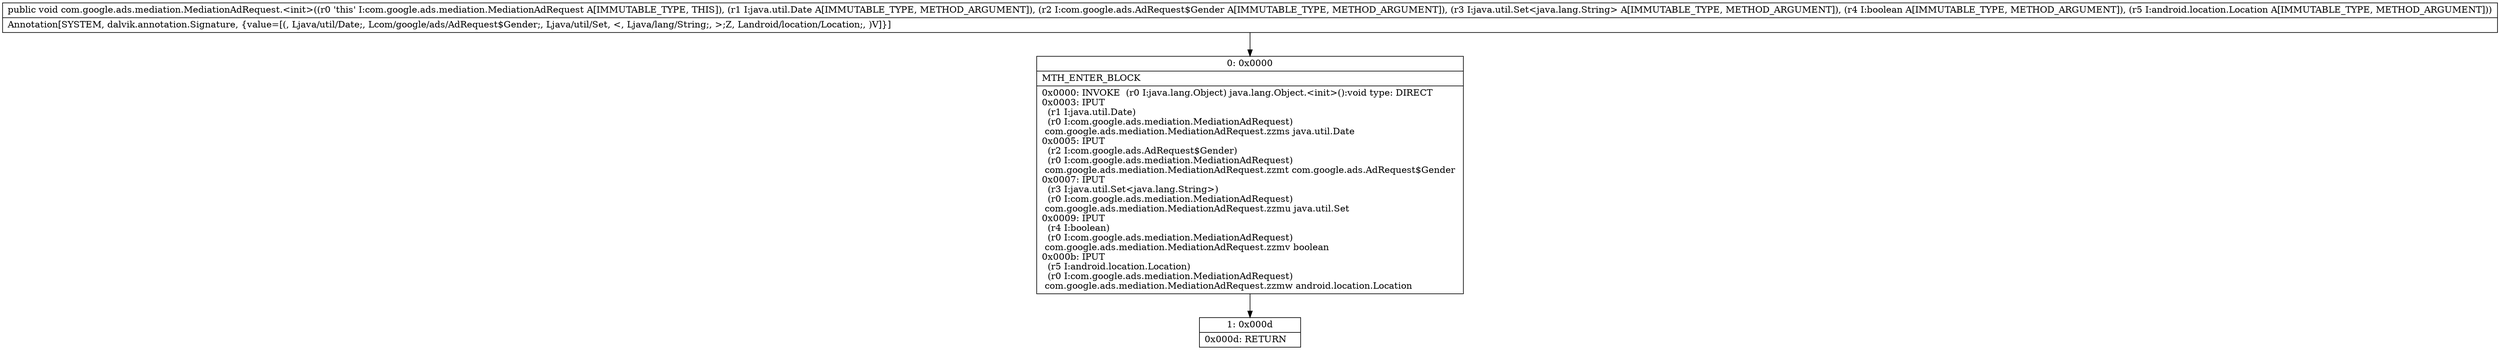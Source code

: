 digraph "CFG forcom.google.ads.mediation.MediationAdRequest.\<init\>(Ljava\/util\/Date;Lcom\/google\/ads\/AdRequest$Gender;Ljava\/util\/Set;ZLandroid\/location\/Location;)V" {
Node_0 [shape=record,label="{0\:\ 0x0000|MTH_ENTER_BLOCK\l|0x0000: INVOKE  (r0 I:java.lang.Object) java.lang.Object.\<init\>():void type: DIRECT \l0x0003: IPUT  \l  (r1 I:java.util.Date)\l  (r0 I:com.google.ads.mediation.MediationAdRequest)\l com.google.ads.mediation.MediationAdRequest.zzms java.util.Date \l0x0005: IPUT  \l  (r2 I:com.google.ads.AdRequest$Gender)\l  (r0 I:com.google.ads.mediation.MediationAdRequest)\l com.google.ads.mediation.MediationAdRequest.zzmt com.google.ads.AdRequest$Gender \l0x0007: IPUT  \l  (r3 I:java.util.Set\<java.lang.String\>)\l  (r0 I:com.google.ads.mediation.MediationAdRequest)\l com.google.ads.mediation.MediationAdRequest.zzmu java.util.Set \l0x0009: IPUT  \l  (r4 I:boolean)\l  (r0 I:com.google.ads.mediation.MediationAdRequest)\l com.google.ads.mediation.MediationAdRequest.zzmv boolean \l0x000b: IPUT  \l  (r5 I:android.location.Location)\l  (r0 I:com.google.ads.mediation.MediationAdRequest)\l com.google.ads.mediation.MediationAdRequest.zzmw android.location.Location \l}"];
Node_1 [shape=record,label="{1\:\ 0x000d|0x000d: RETURN   \l}"];
MethodNode[shape=record,label="{public void com.google.ads.mediation.MediationAdRequest.\<init\>((r0 'this' I:com.google.ads.mediation.MediationAdRequest A[IMMUTABLE_TYPE, THIS]), (r1 I:java.util.Date A[IMMUTABLE_TYPE, METHOD_ARGUMENT]), (r2 I:com.google.ads.AdRequest$Gender A[IMMUTABLE_TYPE, METHOD_ARGUMENT]), (r3 I:java.util.Set\<java.lang.String\> A[IMMUTABLE_TYPE, METHOD_ARGUMENT]), (r4 I:boolean A[IMMUTABLE_TYPE, METHOD_ARGUMENT]), (r5 I:android.location.Location A[IMMUTABLE_TYPE, METHOD_ARGUMENT]))  | Annotation[SYSTEM, dalvik.annotation.Signature, \{value=[(, Ljava\/util\/Date;, Lcom\/google\/ads\/AdRequest$Gender;, Ljava\/util\/Set, \<, Ljava\/lang\/String;, \>;Z, Landroid\/location\/Location;, )V]\}]\l}"];
MethodNode -> Node_0;
Node_0 -> Node_1;
}

